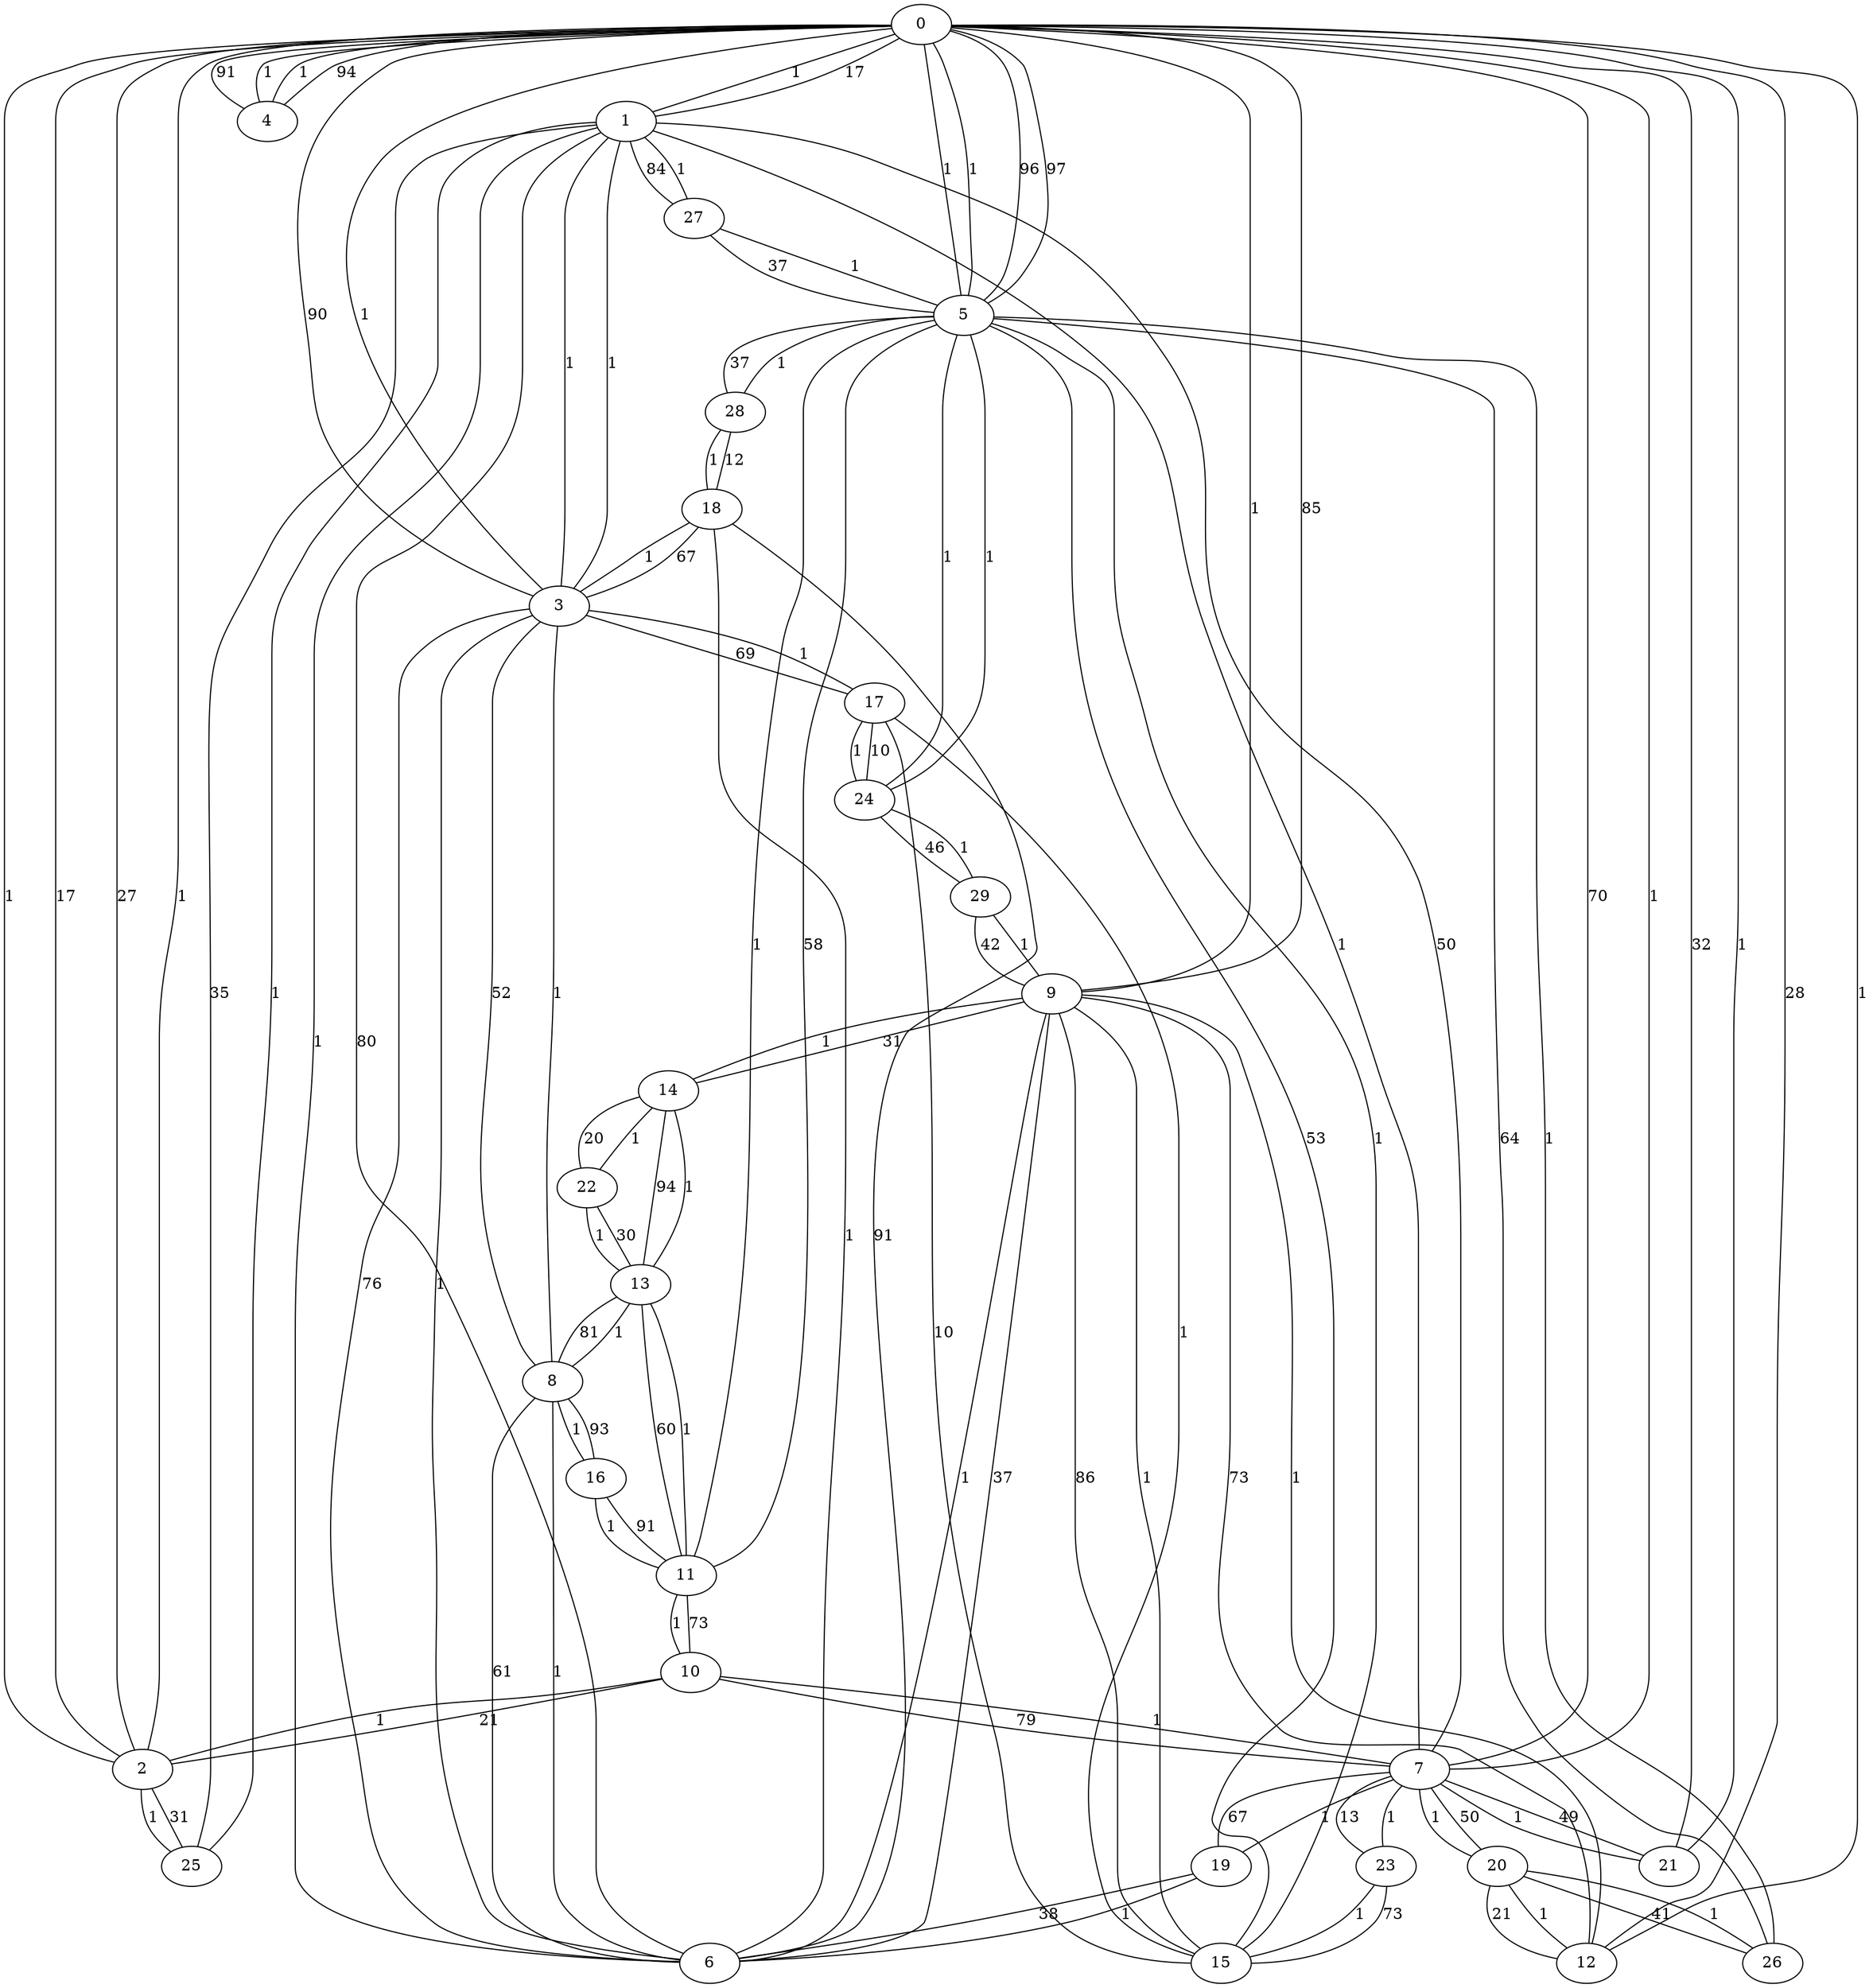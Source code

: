 graph {
  0 -- 1 [label="1"];
  0 -- 2 [label="27"];
  0 -- 2 [label="17"];
  0 -- 3 [label="90"];
  0 -- 4 [label="94"];
  0 -- 4 [label="91"];
  0 -- 5 [label="96"];
  0 -- 5 [label="97"];
  0 -- 7 [label="70"];
  0 -- 9 [label="85"];
  0 -- 12 [label="28"];
  0 -- 21 [label="32"];
  1 -- 0 [label="17"];
  1 -- 3 [label="1"];
  1 -- 6 [label="80"];
  1 -- 7 [label="50"];
  1 -- 25 [label="35"];
  1 -- 27 [label="84"];
  2 -- 0 [label="1"];
  2 -- 0 [label="1"];
  2 -- 10 [label="21"];
  2 -- 25 [label="31"];
  3 -- 1 [label="1"];
  3 -- 0 [label="1"];
  3 -- 6 [label="76"];
  3 -- 8 [label="52"];
  3 -- 17 [label="69"];
  3 -- 18 [label="67"];
  4 -- 0 [label="1"];
  4 -- 0 [label="1"];
  5 -- 0 [label="1"];
  5 -- 0 [label="1"];
  5 -- 11 [label="58"];
  5 -- 15 [label="53"];
  5 -- 24 [label="1"];
  5 -- 26 [label="64"];
  5 -- 27 [label="37"];
  5 -- 28 [label="37"];
  6 -- 3 [label="1"];
  6 -- 1 [label="1"];
  6 -- 8 [label="61"];
  6 -- 9 [label="37"];
  6 -- 18 [label="91"];
  6 -- 19 [label="38"];
  7 -- 1 [label="1"];
  7 -- 0 [label="1"];
  7 -- 10 [label="79"];
  7 -- 19 [label="67"];
  7 -- 20 [label="50"];
  7 -- 21 [label="49"];
  7 -- 23 [label="13"];
  8 -- 3 [label="1"];
  8 -- 6 [label="1"];
  8 -- 13 [label="81"];
  8 -- 16 [label="93"];
  9 -- 6 [label="1"];
  9 -- 0 [label="1"];
  9 -- 12 [label="73"];
  9 -- 14 [label="31"];
  9 -- 15 [label="86"];
  9 -- 29 [label="42"];
  10 -- 7 [label="1"];
  10 -- 2 [label="1"];
  10 -- 11 [label="73"];
  11 -- 5 [label="1"];
  11 -- 10 [label="1"];
  11 -- 13 [label="60"];
  11 -- 16 [label="91"];
  12 -- 9 [label="1"];
  12 -- 0 [label="1"];
  12 -- 20 [label="21"];
  13 -- 11 [label="1"];
  13 -- 8 [label="1"];
  13 -- 14 [label="94"];
  13 -- 22 [label="30"];
  14 -- 9 [label="1"];
  14 -- 13 [label="1"];
  14 -- 22 [label="20"];
  15 -- 5 [label="1"];
  15 -- 9 [label="1"];
  15 -- 17 [label="10"];
  15 -- 23 [label="73"];
  16 -- 11 [label="1"];
  16 -- 8 [label="1"];
  17 -- 15 [label="1"];
  17 -- 3 [label="1"];
  17 -- 24 [label="10"];
  18 -- 6 [label="1"];
  18 -- 3 [label="1"];
  18 -- 28 [label="12"];
  19 -- 7 [label="1"];
  19 -- 6 [label="1"];
  20 -- 7 [label="1"];
  20 -- 12 [label="1"];
  20 -- 26 [label="41"];
  21 -- 7 [label="1"];
  21 -- 0 [label="1"];
  22 -- 13 [label="1"];
  22 -- 14 [label="1"];
  23 -- 7 [label="1"];
  23 -- 15 [label="1"];
  24 -- 17 [label="1"];
  24 -- 5 [label="1"];
  24 -- 29 [label="46"];
  25 -- 1 [label="1"];
  25 -- 2 [label="1"];
  26 -- 5 [label="1"];
  26 -- 20 [label="1"];
  27 -- 5 [label="1"];
  27 -- 1 [label="1"];
  28 -- 5 [label="1"];
  28 -- 18 [label="1"];
  29 -- 9 [label="1"];
  29 -- 24 [label="1"];
}